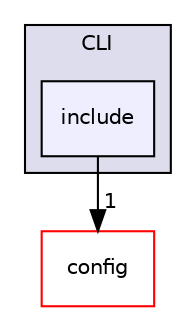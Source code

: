 digraph "/home/boa/CLionProjects/my/QCalculateServer/CLI/include" {
  bgcolor=transparent;
  compound=true
  node [ fontsize="10", fontname="Helvetica"];
  edge [ labelfontsize="10", labelfontname="Helvetica"];
  subgraph clusterdir_e126f7b990f7130c1196f46e29e55d5b {
    graph [ bgcolor="#ddddee", pencolor="black", label="CLI" fontname="Helvetica", fontsize="10", URL="dir_e126f7b990f7130c1196f46e29e55d5b.html"]
  dir_8521627ae0333714f86f521e17c1378e [shape=box, label="include", style="filled", fillcolor="#eeeeff", pencolor="black", URL="dir_8521627ae0333714f86f521e17c1378e.html"];
  }
  dir_9f351d46ce3cc29445a41dc3a31e6919 [shape=box label="config" color="red" URL="dir_9f351d46ce3cc29445a41dc3a31e6919.html"];
  dir_8521627ae0333714f86f521e17c1378e->dir_9f351d46ce3cc29445a41dc3a31e6919 [headlabel="1", labeldistance=1.5 headhref="dir_000004_000012.html"];
}
